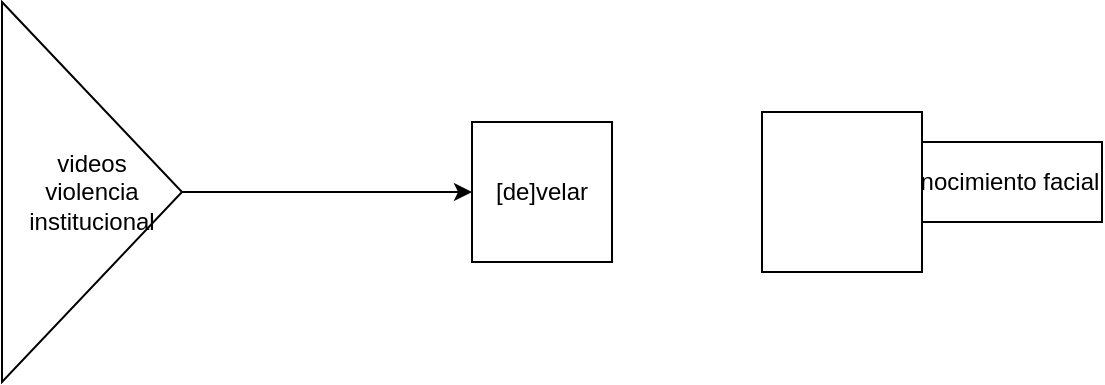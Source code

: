 <mxfile version="13.10.7" type="github">
  <diagram id="df4LoSMx6PirMKs4pR7R" name="Page-1">
    <mxGraphModel dx="868" dy="1587" grid="1" gridSize="10" guides="1" tooltips="1" connect="1" arrows="1" fold="1" page="1" pageScale="1" pageWidth="850" pageHeight="1100" math="0" shadow="0">
      <root>
        <mxCell id="0" />
        <mxCell id="1" parent="0" />
        <mxCell id="53Ct0VY88A1SnN8FUH9h-8" value="[de]velar" style="whiteSpace=wrap;html=1;aspect=fixed;" vertex="1" parent="1">
          <mxGeometry x="385" y="20" width="70" height="70" as="geometry" />
        </mxCell>
        <mxCell id="53Ct0VY88A1SnN8FUH9h-11" style="edgeStyle=orthogonalEdgeStyle;rounded=0;orthogonalLoop=1;jettySize=auto;html=1;exitX=1;exitY=0.5;exitDx=0;exitDy=0;entryX=0;entryY=0.5;entryDx=0;entryDy=0;" edge="1" parent="1" source="53Ct0VY88A1SnN8FUH9h-9" target="53Ct0VY88A1SnN8FUH9h-8">
          <mxGeometry relative="1" as="geometry" />
        </mxCell>
        <mxCell id="0yU8QN1c-Rf17GfS3aar-1" value="Reconocimiento facial" style="rounded=0;whiteSpace=wrap;html=1;" vertex="1" parent="1">
          <mxGeometry x="580" y="30" width="120" height="40" as="geometry" />
        </mxCell>
        <mxCell id="53Ct0VY88A1SnN8FUH9h-9" value="&lt;div&gt;videos&lt;/div&gt;&lt;div&gt;violencia institucional&lt;br&gt;&lt;/div&gt;" style="triangle;whiteSpace=wrap;html=1;" vertex="1" parent="1">
          <mxGeometry x="150" y="-40" width="90" height="190" as="geometry" />
        </mxCell>
        <mxCell id="53Ct0VY88A1SnN8FUH9h-10" value="" style="whiteSpace=wrap;html=1;aspect=fixed;" vertex="1" parent="1">
          <mxGeometry x="530" y="15" width="80" height="80" as="geometry" />
        </mxCell>
      </root>
    </mxGraphModel>
  </diagram>
</mxfile>
